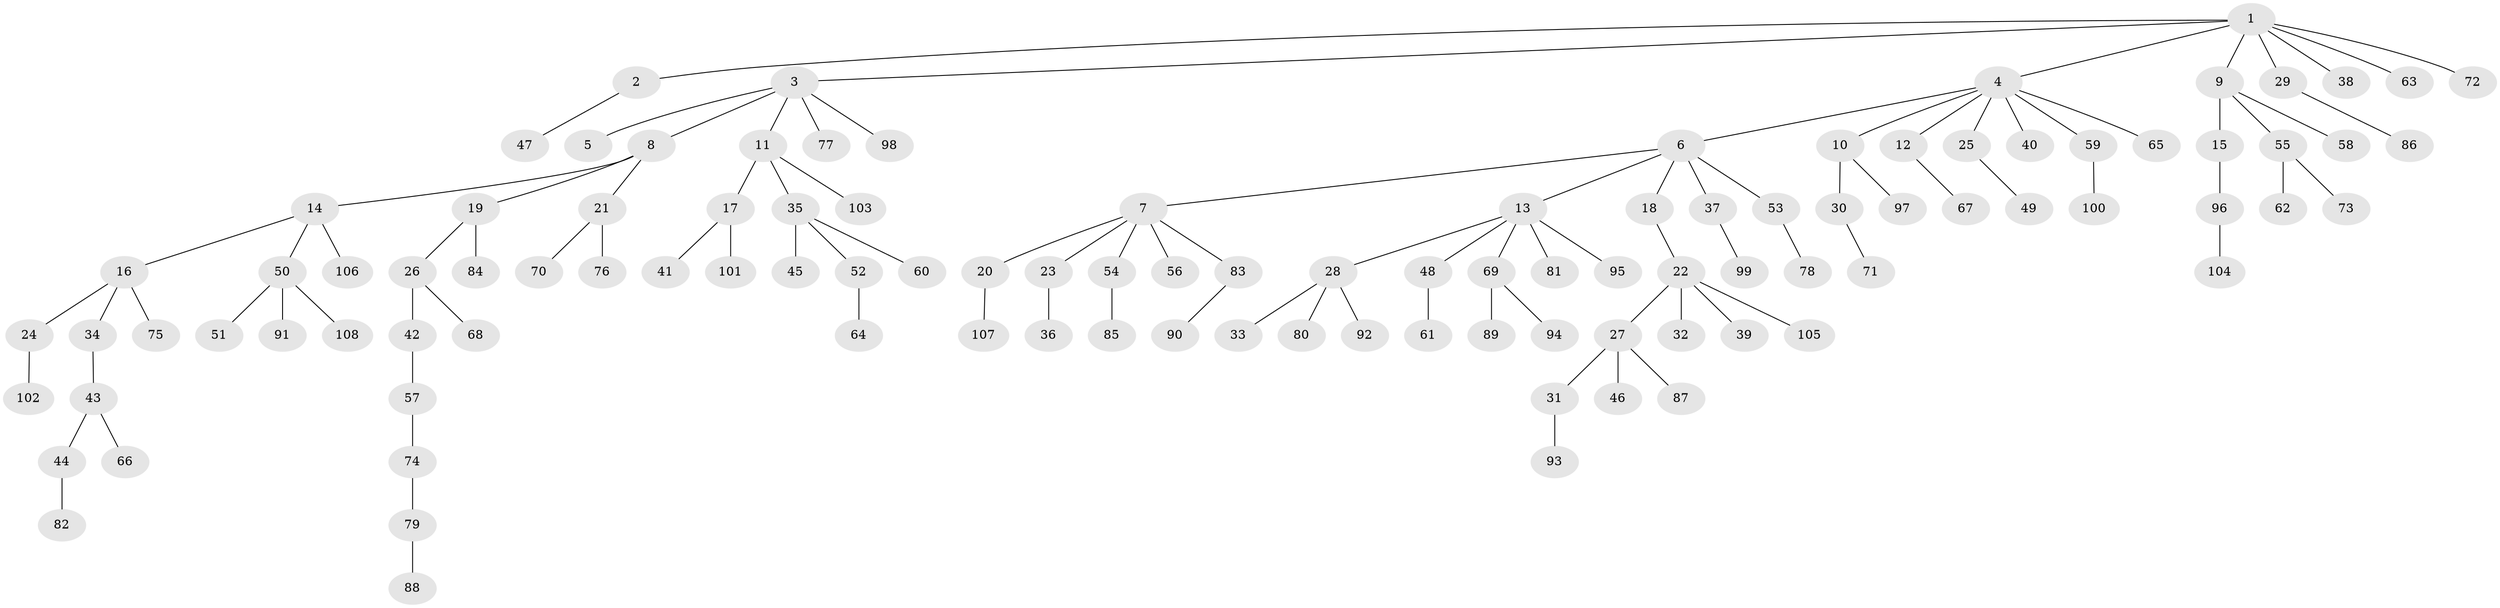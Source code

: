 // coarse degree distribution, {7: 0.014285714285714285, 1: 0.5857142857142857, 5: 0.02857142857142857, 8: 0.014285714285714285, 6: 0.02857142857142857, 4: 0.05714285714285714, 2: 0.18571428571428572, 3: 0.08571428571428572}
// Generated by graph-tools (version 1.1) at 2025/52/02/27/25 19:52:12]
// undirected, 108 vertices, 107 edges
graph export_dot {
graph [start="1"]
  node [color=gray90,style=filled];
  1;
  2;
  3;
  4;
  5;
  6;
  7;
  8;
  9;
  10;
  11;
  12;
  13;
  14;
  15;
  16;
  17;
  18;
  19;
  20;
  21;
  22;
  23;
  24;
  25;
  26;
  27;
  28;
  29;
  30;
  31;
  32;
  33;
  34;
  35;
  36;
  37;
  38;
  39;
  40;
  41;
  42;
  43;
  44;
  45;
  46;
  47;
  48;
  49;
  50;
  51;
  52;
  53;
  54;
  55;
  56;
  57;
  58;
  59;
  60;
  61;
  62;
  63;
  64;
  65;
  66;
  67;
  68;
  69;
  70;
  71;
  72;
  73;
  74;
  75;
  76;
  77;
  78;
  79;
  80;
  81;
  82;
  83;
  84;
  85;
  86;
  87;
  88;
  89;
  90;
  91;
  92;
  93;
  94;
  95;
  96;
  97;
  98;
  99;
  100;
  101;
  102;
  103;
  104;
  105;
  106;
  107;
  108;
  1 -- 2;
  1 -- 3;
  1 -- 4;
  1 -- 9;
  1 -- 29;
  1 -- 38;
  1 -- 63;
  1 -- 72;
  2 -- 47;
  3 -- 5;
  3 -- 8;
  3 -- 11;
  3 -- 77;
  3 -- 98;
  4 -- 6;
  4 -- 10;
  4 -- 12;
  4 -- 25;
  4 -- 40;
  4 -- 59;
  4 -- 65;
  6 -- 7;
  6 -- 13;
  6 -- 18;
  6 -- 37;
  6 -- 53;
  7 -- 20;
  7 -- 23;
  7 -- 54;
  7 -- 56;
  7 -- 83;
  8 -- 14;
  8 -- 19;
  8 -- 21;
  9 -- 15;
  9 -- 55;
  9 -- 58;
  10 -- 30;
  10 -- 97;
  11 -- 17;
  11 -- 35;
  11 -- 103;
  12 -- 67;
  13 -- 28;
  13 -- 48;
  13 -- 69;
  13 -- 81;
  13 -- 95;
  14 -- 16;
  14 -- 50;
  14 -- 106;
  15 -- 96;
  16 -- 24;
  16 -- 34;
  16 -- 75;
  17 -- 41;
  17 -- 101;
  18 -- 22;
  19 -- 26;
  19 -- 84;
  20 -- 107;
  21 -- 70;
  21 -- 76;
  22 -- 27;
  22 -- 32;
  22 -- 39;
  22 -- 105;
  23 -- 36;
  24 -- 102;
  25 -- 49;
  26 -- 42;
  26 -- 68;
  27 -- 31;
  27 -- 46;
  27 -- 87;
  28 -- 33;
  28 -- 80;
  28 -- 92;
  29 -- 86;
  30 -- 71;
  31 -- 93;
  34 -- 43;
  35 -- 45;
  35 -- 52;
  35 -- 60;
  37 -- 99;
  42 -- 57;
  43 -- 44;
  43 -- 66;
  44 -- 82;
  48 -- 61;
  50 -- 51;
  50 -- 91;
  50 -- 108;
  52 -- 64;
  53 -- 78;
  54 -- 85;
  55 -- 62;
  55 -- 73;
  57 -- 74;
  59 -- 100;
  69 -- 89;
  69 -- 94;
  74 -- 79;
  79 -- 88;
  83 -- 90;
  96 -- 104;
}
